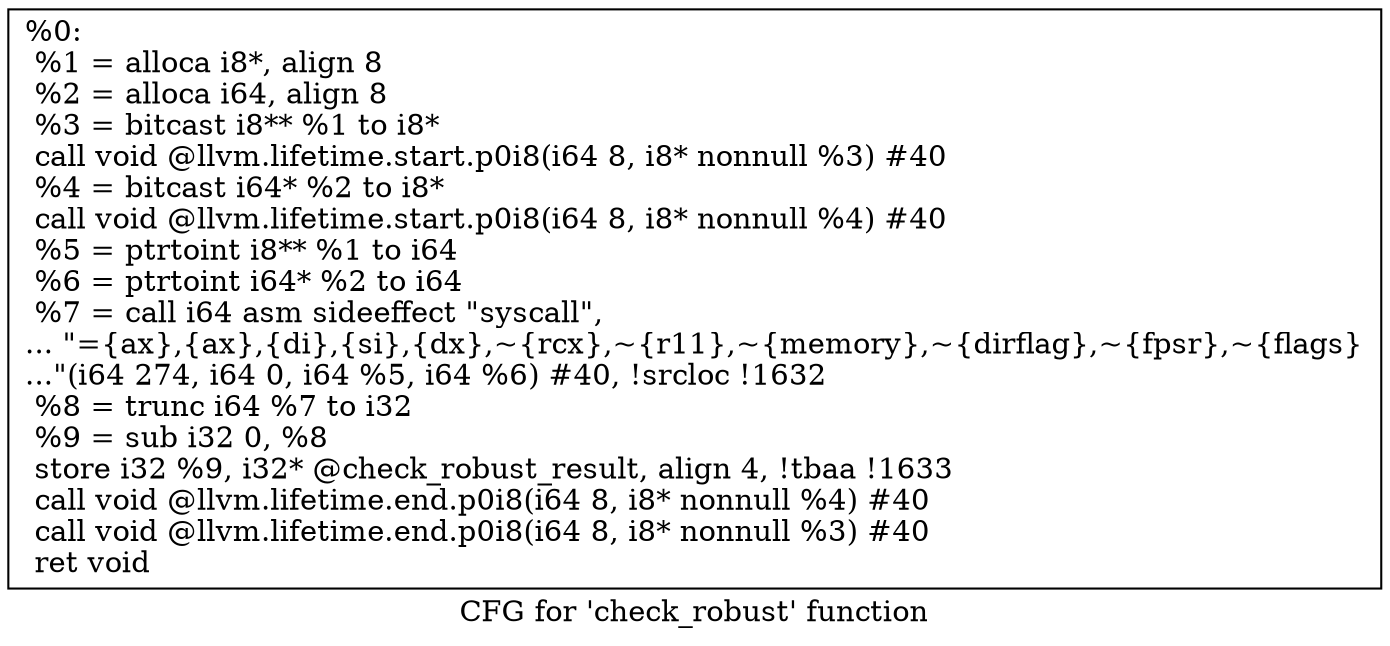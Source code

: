 digraph "CFG for 'check_robust' function" {
	label="CFG for 'check_robust' function";

	Node0x190ec80 [shape=record,label="{%0:\l  %1 = alloca i8*, align 8\l  %2 = alloca i64, align 8\l  %3 = bitcast i8** %1 to i8*\l  call void @llvm.lifetime.start.p0i8(i64 8, i8* nonnull %3) #40\l  %4 = bitcast i64* %2 to i8*\l  call void @llvm.lifetime.start.p0i8(i64 8, i8* nonnull %4) #40\l  %5 = ptrtoint i8** %1 to i64\l  %6 = ptrtoint i64* %2 to i64\l  %7 = call i64 asm sideeffect \"syscall\",\l... \"=\{ax\},\{ax\},\{di\},\{si\},\{dx\},~\{rcx\},~\{r11\},~\{memory\},~\{dirflag\},~\{fpsr\},~\{flags\}\l...\"(i64 274, i64 0, i64 %5, i64 %6) #40, !srcloc !1632\l  %8 = trunc i64 %7 to i32\l  %9 = sub i32 0, %8\l  store i32 %9, i32* @check_robust_result, align 4, !tbaa !1633\l  call void @llvm.lifetime.end.p0i8(i64 8, i8* nonnull %4) #40\l  call void @llvm.lifetime.end.p0i8(i64 8, i8* nonnull %3) #40\l  ret void\l}"];
}
